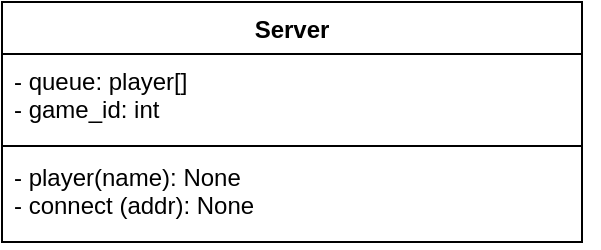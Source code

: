 <mxfile version="14.2.7" type="github">
  <diagram id="Wmp_nvGAifpqo0GNtrIs" name="Page-1">
    <mxGraphModel dx="981" dy="550" grid="1" gridSize="10" guides="1" tooltips="1" connect="1" arrows="1" fold="1" page="1" pageScale="1" pageWidth="827" pageHeight="1169" math="0" shadow="0">
      <root>
        <mxCell id="0" />
        <mxCell id="1" parent="0" />
        <mxCell id="6msiCI85SDnWUIfsM1__-5" value="Server" style="swimlane;fontStyle=1;align=center;verticalAlign=top;childLayout=stackLayout;horizontal=1;startSize=26;horizontalStack=0;resizeParent=1;resizeParentMax=0;resizeLast=0;collapsible=1;marginBottom=0;" vertex="1" parent="1">
          <mxGeometry x="269" y="150" width="290" height="120" as="geometry" />
        </mxCell>
        <mxCell id="6msiCI85SDnWUIfsM1__-6" value="- queue: player[]&#xa;- game_id: int" style="text;strokeColor=none;fillColor=none;align=left;verticalAlign=top;spacingLeft=4;spacingRight=4;overflow=hidden;rotatable=0;points=[[0,0.5],[1,0.5]];portConstraint=eastwest;" vertex="1" parent="6msiCI85SDnWUIfsM1__-5">
          <mxGeometry y="26" width="290" height="44" as="geometry" />
        </mxCell>
        <mxCell id="6msiCI85SDnWUIfsM1__-7" value="" style="line;strokeWidth=1;fillColor=none;align=left;verticalAlign=middle;spacingTop=-1;spacingLeft=3;spacingRight=3;rotatable=0;labelPosition=right;points=[];portConstraint=eastwest;" vertex="1" parent="6msiCI85SDnWUIfsM1__-5">
          <mxGeometry y="70" width="290" height="4" as="geometry" />
        </mxCell>
        <mxCell id="6msiCI85SDnWUIfsM1__-8" value="- player(name): None&#xa;- connect (addr): None&#xa;" style="text;strokeColor=none;fillColor=none;align=left;verticalAlign=top;spacingLeft=4;spacingRight=4;overflow=hidden;rotatable=0;points=[[0,0.5],[1,0.5]];portConstraint=eastwest;" vertex="1" parent="6msiCI85SDnWUIfsM1__-5">
          <mxGeometry y="74" width="290" height="46" as="geometry" />
        </mxCell>
        <mxCell id="6msiCI85SDnWUIfsM1__-9" style="edgeStyle=orthogonalEdgeStyle;rounded=0;orthogonalLoop=1;jettySize=auto;html=1;exitX=1;exitY=0.5;exitDx=0;exitDy=0;" edge="1" parent="6msiCI85SDnWUIfsM1__-5" source="6msiCI85SDnWUIfsM1__-6" target="6msiCI85SDnWUIfsM1__-6">
          <mxGeometry relative="1" as="geometry" />
        </mxCell>
      </root>
    </mxGraphModel>
  </diagram>
</mxfile>

